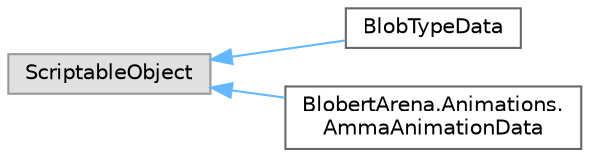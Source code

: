 digraph "Graphical Class Hierarchy"
{
 // LATEX_PDF_SIZE
  bgcolor="transparent";
  edge [fontname=Helvetica,fontsize=10,labelfontname=Helvetica,labelfontsize=10];
  node [fontname=Helvetica,fontsize=10,shape=box,height=0.2,width=0.4];
  rankdir="LR";
  Node0 [id="Node000000",label="ScriptableObject",height=0.2,width=0.4,color="grey60", fillcolor="#E0E0E0", style="filled",tooltip=" "];
  Node0 -> Node1 [id="edge216_Node000000_Node000001",dir="back",color="steelblue1",style="solid",tooltip=" "];
  Node1 [id="Node000001",label="BlobTypeData",height=0.2,width=0.4,color="grey40", fillcolor="white", style="filled",URL="$class_blob_type_data.html",tooltip=" "];
  Node0 -> Node2 [id="edge217_Node000000_Node000002",dir="back",color="steelblue1",style="solid",tooltip=" "];
  Node2 [id="Node000002",label="BlobertArena.Animations.\lAmmaAnimationData",height=0.2,width=0.4,color="grey40", fillcolor="white", style="filled",URL="$class_blobert_arena_1_1_animations_1_1_amma_animation_data.html",tooltip="Scriptable object containing all the animations of the amma fighters based on their state."];
}
